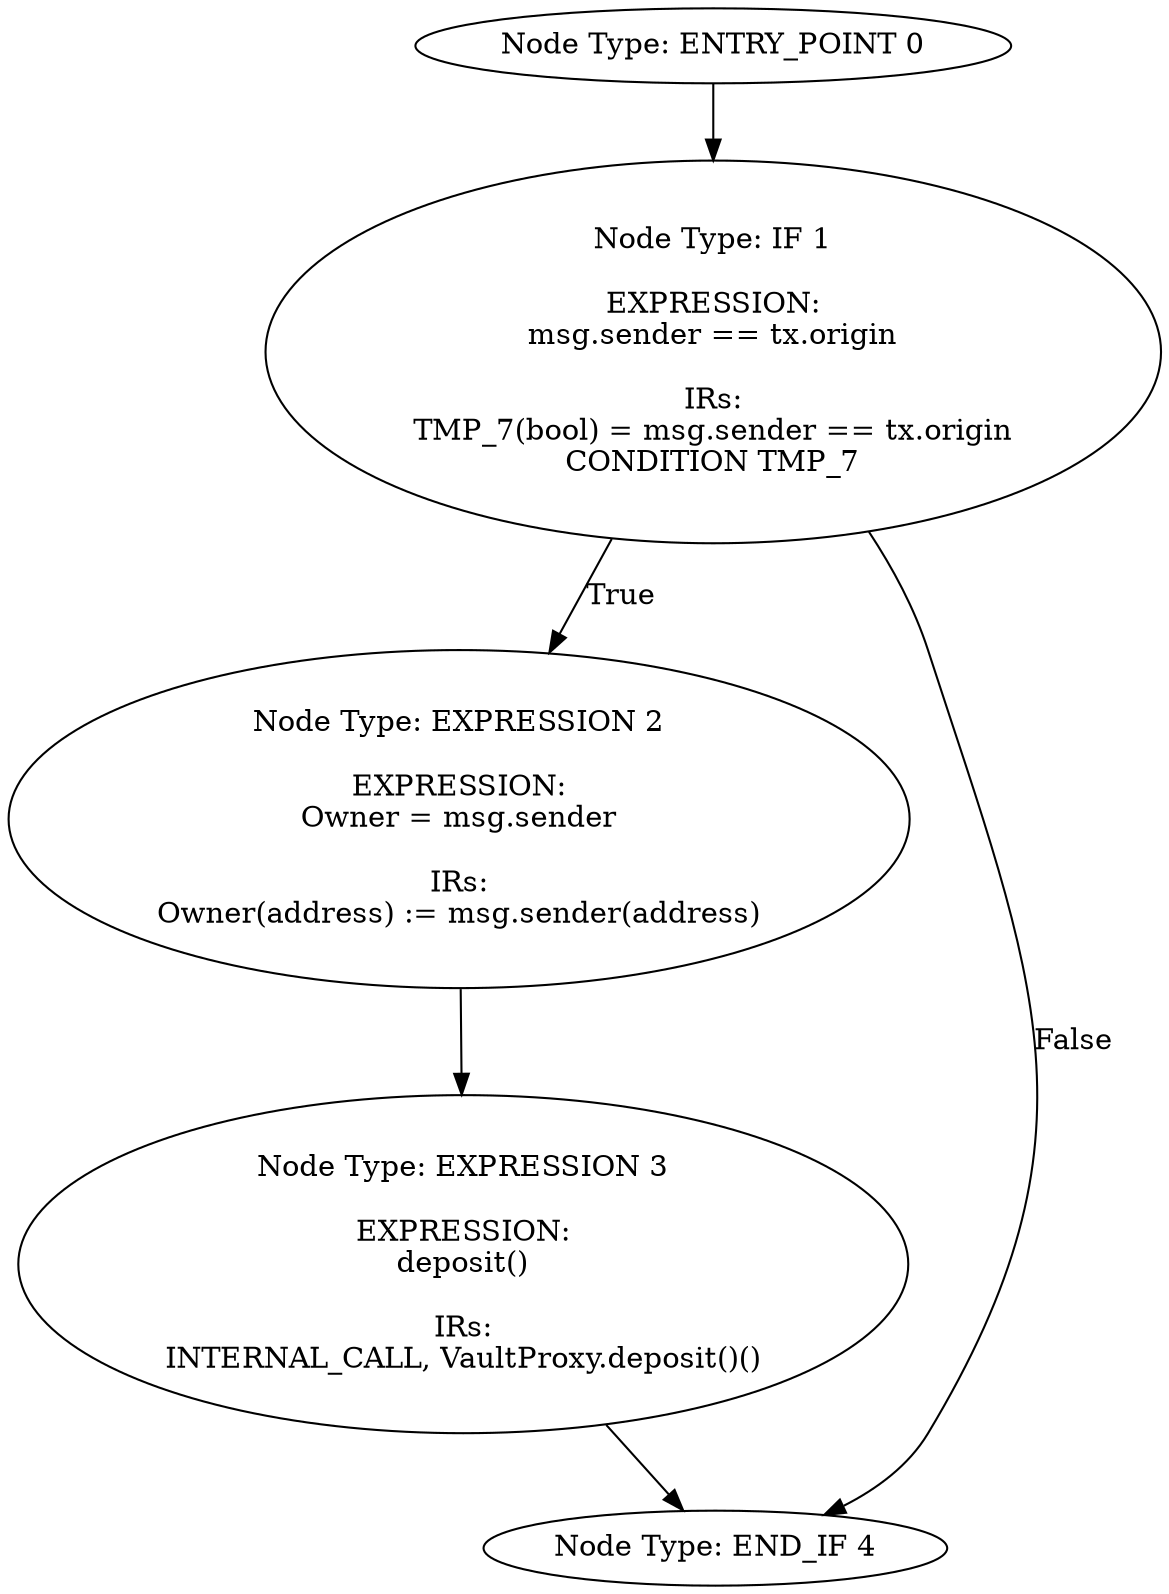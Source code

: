 digraph{
0[label="Node Type: ENTRY_POINT 0
"];
0->1;
1[label="Node Type: IF 1

EXPRESSION:
msg.sender == tx.origin

IRs:
TMP_7(bool) = msg.sender == tx.origin
CONDITION TMP_7"];
1->2[label="True"];
1->4[label="False"];
2[label="Node Type: EXPRESSION 2

EXPRESSION:
Owner = msg.sender

IRs:
Owner(address) := msg.sender(address)"];
2->3;
3[label="Node Type: EXPRESSION 3

EXPRESSION:
deposit()

IRs:
INTERNAL_CALL, VaultProxy.deposit()()"];
3->4;
4[label="Node Type: END_IF 4
"];
}
